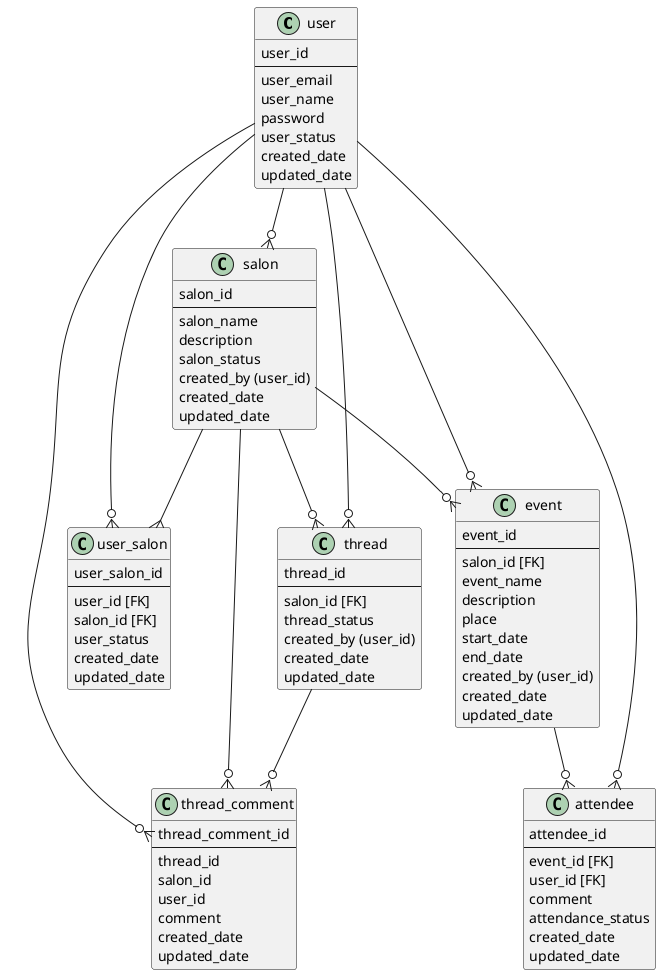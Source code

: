 @startuml

class user {
  user_id
  --
  user_email
  user_name
  password
  user_status
  created_date
  updated_date
}


class salon {
  salon_id
  --
  salon_name
  description
  salon_status
  created_by (user_id)
  created_date
  updated_date
}

class user_salon {
  user_salon_id
  --
  user_id [FK]
  salon_id [FK]
  user_status
  created_date
  updated_date
}

class thread {
  thread_id
  --
  salon_id [FK]
  thread_status
  created_by (user_id)
  created_date
  updated_date
}

class thread_comment {
  thread_comment_id
  --
  thread_id
  salon_id
  user_id
  comment
  created_date
  updated_date
}

class event {
  event_id
  --
  salon_id [FK]
  event_name
  description
  place
  start_date
  end_date
  created_by (user_id)
  created_date
  updated_date
}

class attendee {
  attendee_id
  --
  event_id [FK]
  user_id [FK]
  comment
  attendance_status
  created_date
  updated_date
}

user --o{ salon
user --o{ user_salon
salon --{ user_salon
salon --o{ thread
user --o{ thread
salon --o{ event
user --o{ event
event --o{ attendee
user --o{ attendee

thread --o{ thread_comment
salon --o{ thread_comment
user --o{ thread_comment


@enduml
